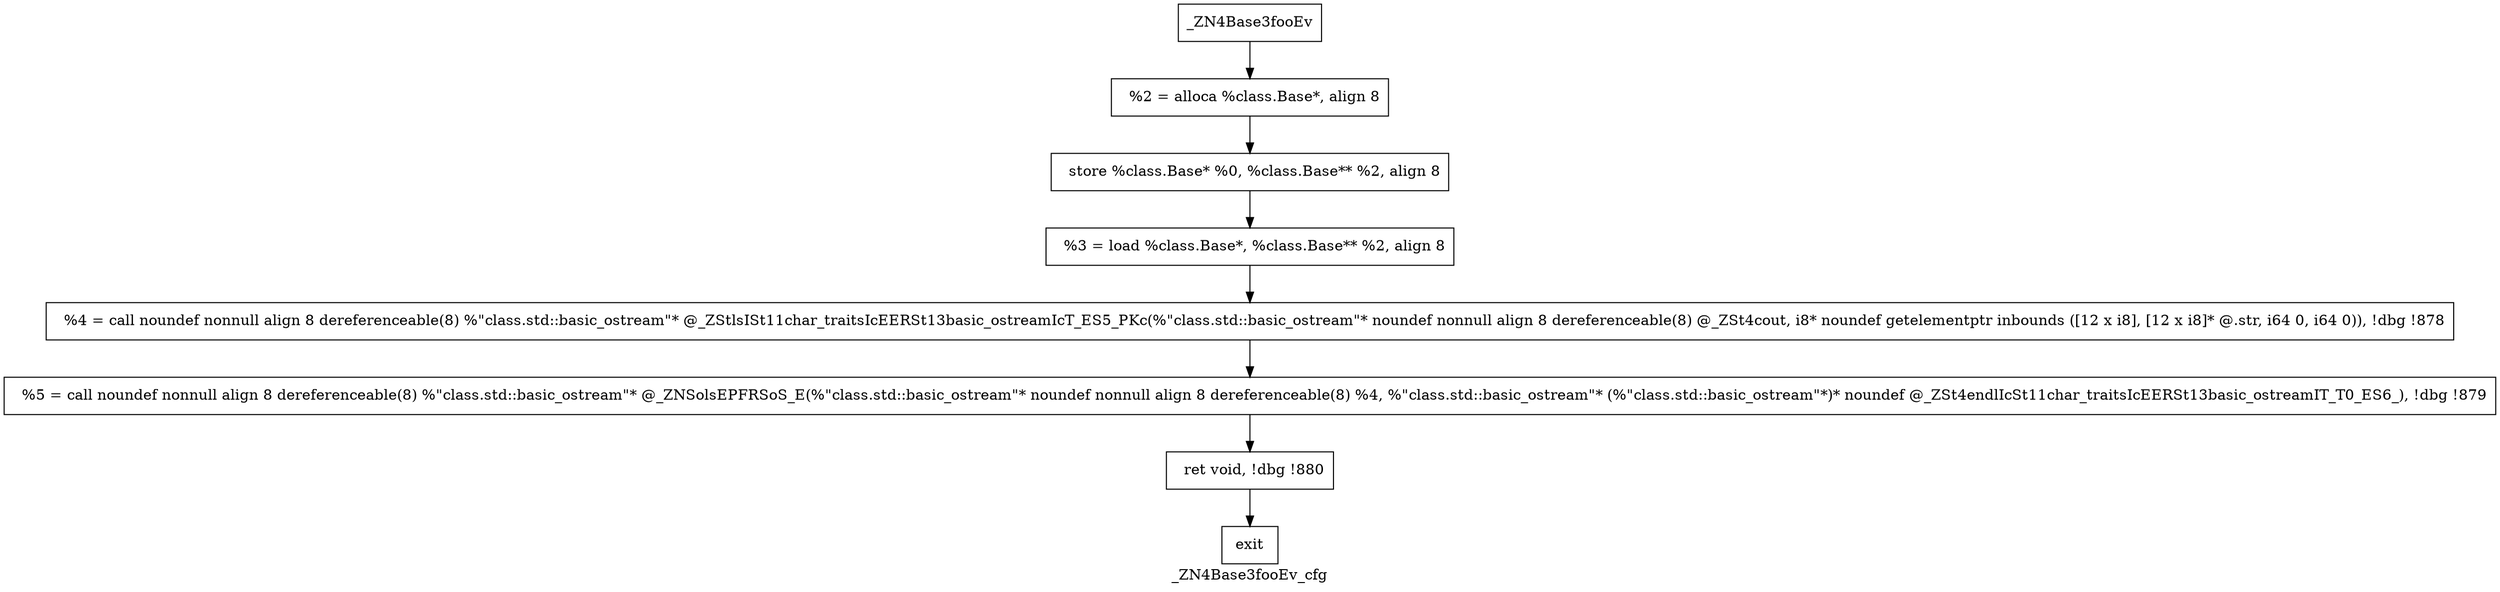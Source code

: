 digraph "_ZN4Base3fooEv_cfg"{
	label="_ZN4Base3fooEv_cfg";


	// Define the nodes
	N1 [shape=rectangle, color=black,label="_ZN4Base3fooEv"];
	N2 [shape=rectangle, color=black,label="exit"];
	N3 [shape=rectangle, color=black,label="  %2 = alloca %class.Base*, align 8"];
	N4 [shape=rectangle, color=black,label="  store %class.Base* %0, %class.Base** %2, align 8"];
	N5 [shape=rectangle, color=black,label="  %3 = load %class.Base*, %class.Base** %2, align 8"];
	N6 [shape=rectangle, color=black,label="  %4 = call noundef nonnull align 8 dereferenceable(8) %\"class.std::basic_ostream\"* @_ZStlsISt11char_traitsIcEERSt13basic_ostreamIcT_ES5_PKc(%\"class.std::basic_ostream\"* noundef nonnull align 8 dereferenceable(8) @_ZSt4cout, i8* noundef getelementptr inbounds ([12 x i8], [12 x i8]* @.str, i64 0, i64 0)), !dbg !878"];
	N7 [shape=rectangle, color=black,label="  %5 = call noundef nonnull align 8 dereferenceable(8) %\"class.std::basic_ostream\"* @_ZNSolsEPFRSoS_E(%\"class.std::basic_ostream\"* noundef nonnull align 8 dereferenceable(8) %4, %\"class.std::basic_ostream\"* (%\"class.std::basic_ostream\"*)* noundef @_ZSt4endlIcSt11char_traitsIcEERSt13basic_ostreamIT_T0_ES6_), !dbg !879"];
	N8 [shape=rectangle, color=black,label="  ret void, !dbg !880"];


	// Define the edges
	N1 -> N3[color=black,label=""];
	N3 -> N4[color=black,label=""];
	N4 -> N5[color=black,label=""];
	N5 -> N6[color=black,label=""];
	N6 -> N7[color=black,label=""];
	N7 -> N8[color=black,label=""];
	N8 -> N2[color=black,label=""];
}
